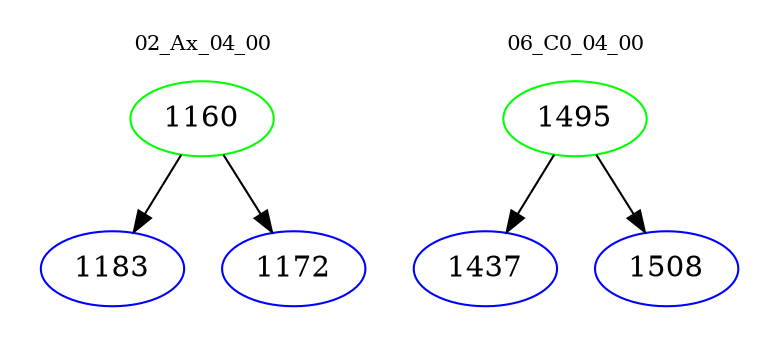 digraph{
subgraph cluster_0 {
color = white
label = "02_Ax_04_00";
fontsize=10;
T0_1160 [label="1160", color="green"]
T0_1160 -> T0_1183 [color="black"]
T0_1183 [label="1183", color="blue"]
T0_1160 -> T0_1172 [color="black"]
T0_1172 [label="1172", color="blue"]
}
subgraph cluster_1 {
color = white
label = "06_C0_04_00";
fontsize=10;
T1_1495 [label="1495", color="green"]
T1_1495 -> T1_1437 [color="black"]
T1_1437 [label="1437", color="blue"]
T1_1495 -> T1_1508 [color="black"]
T1_1508 [label="1508", color="blue"]
}
}
